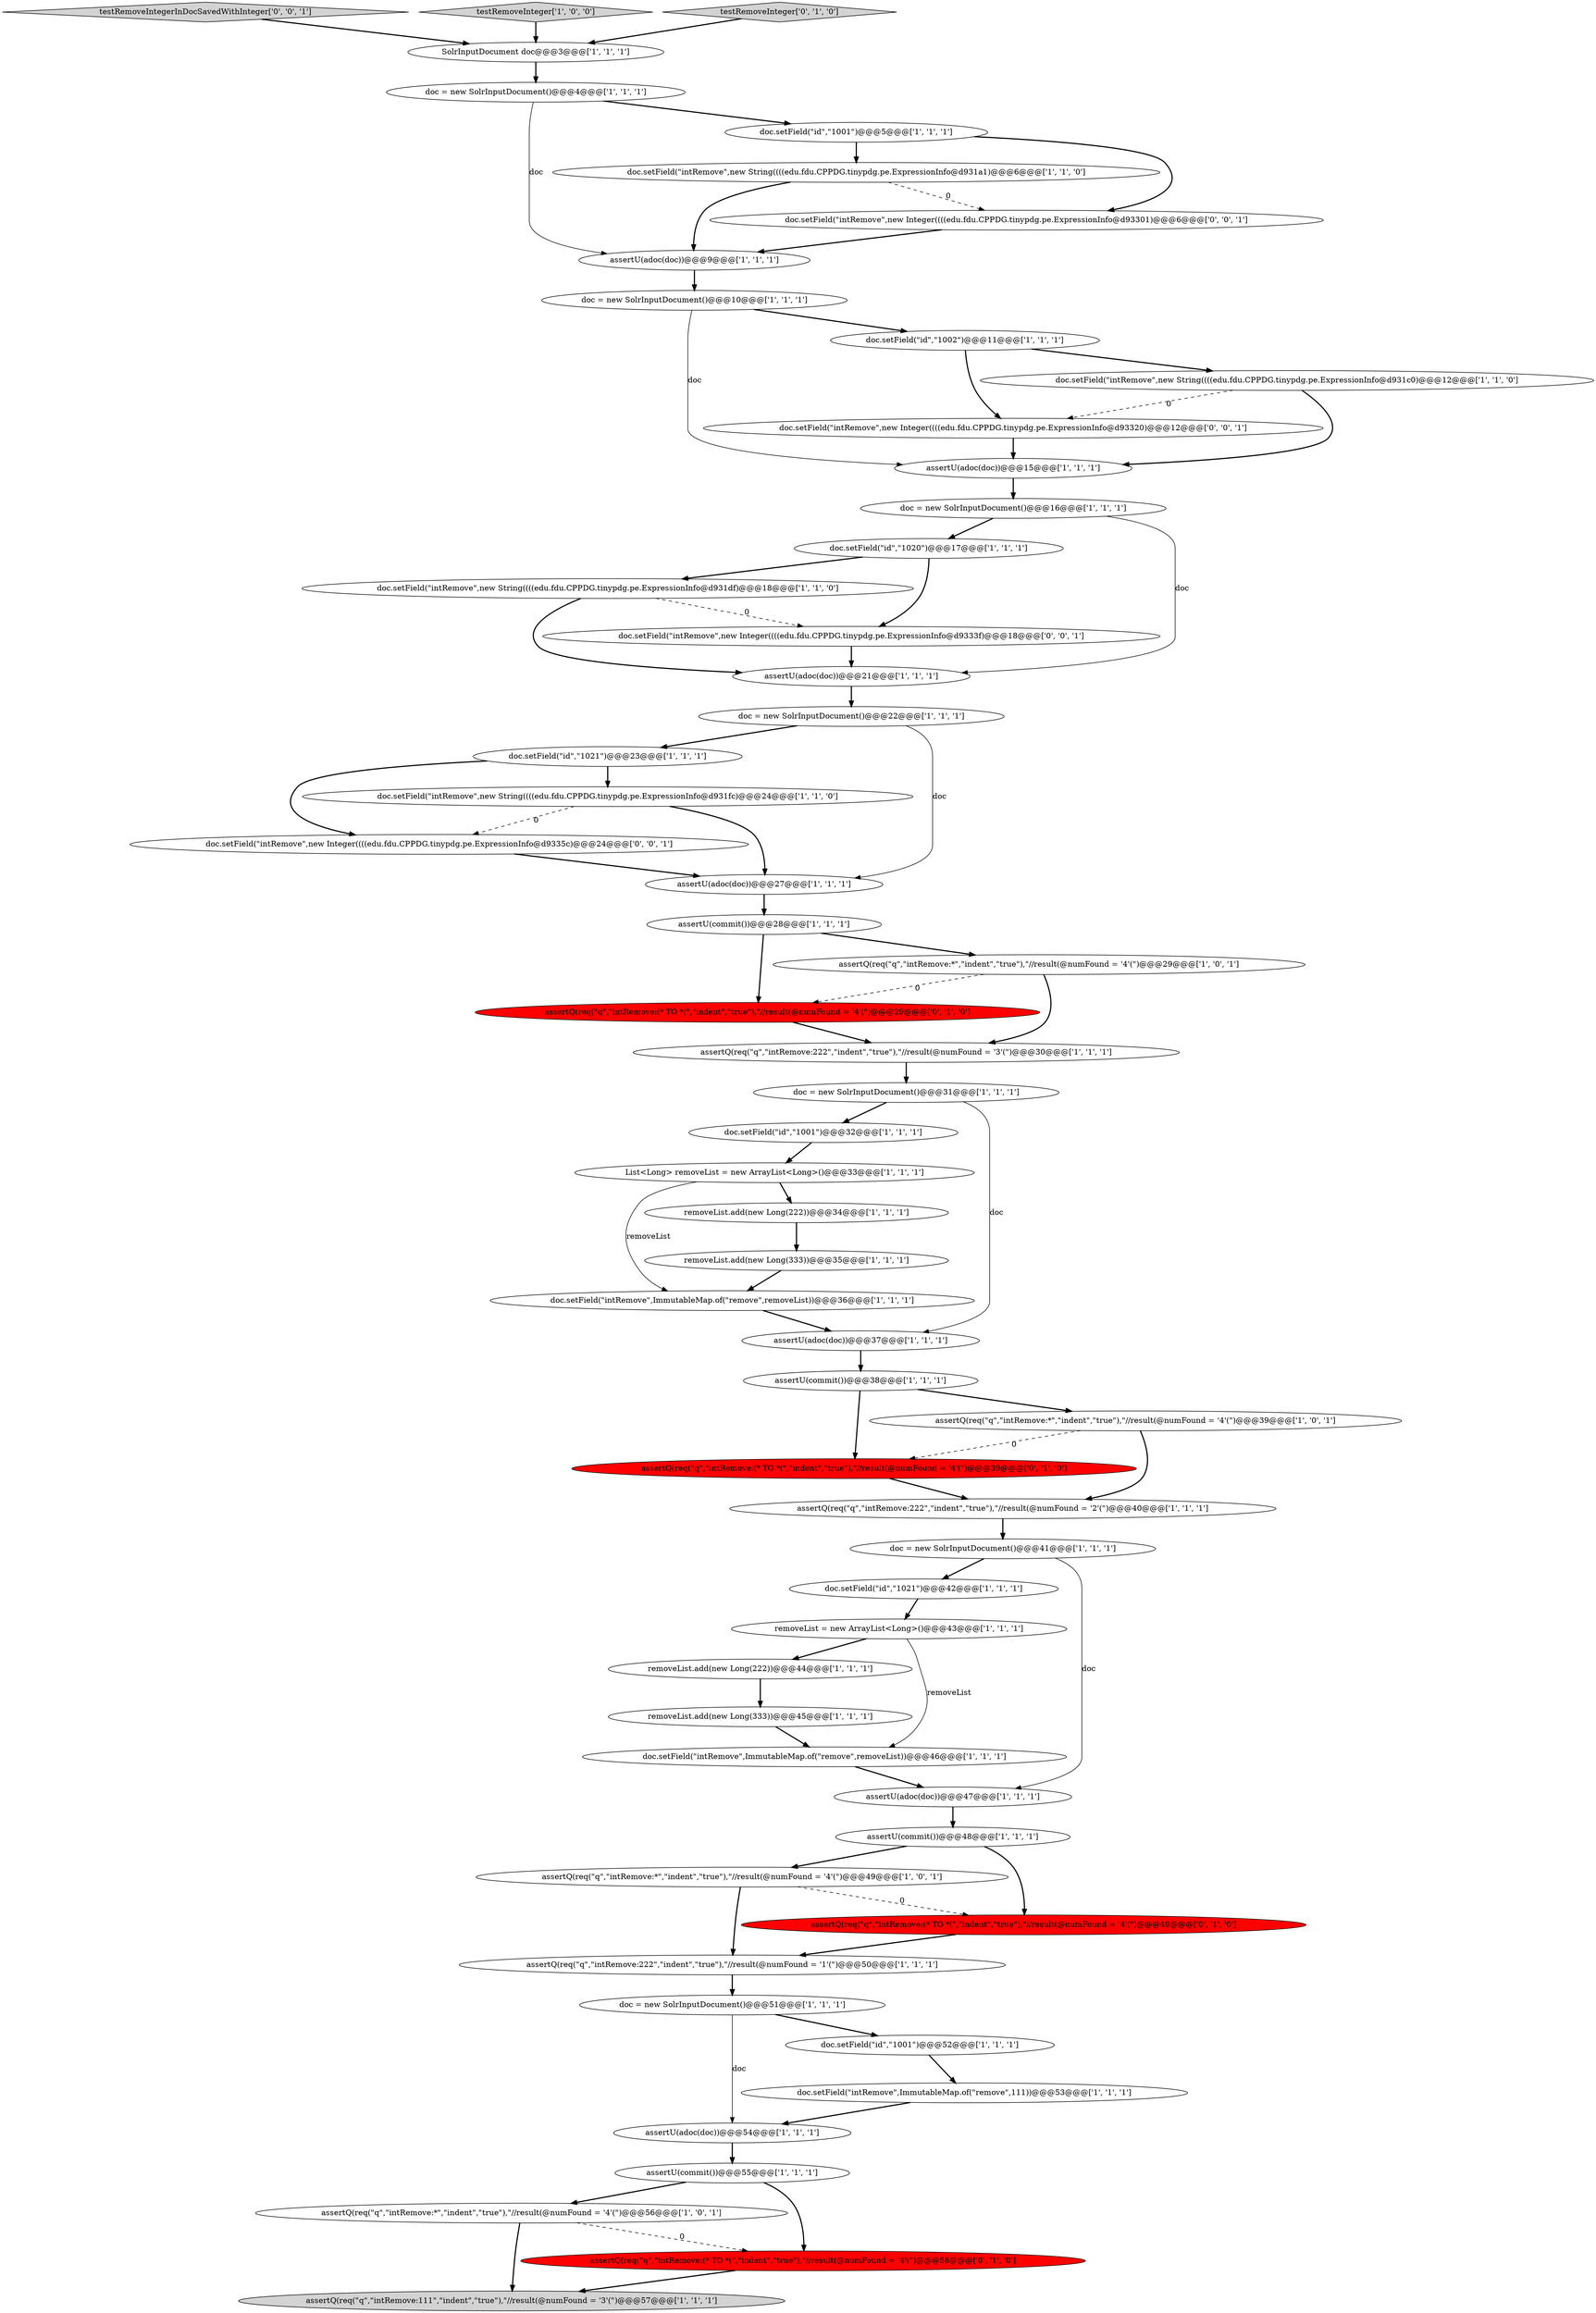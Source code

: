 digraph {
29 [style = filled, label = "removeList.add(new Long(222))@@@34@@@['1', '1', '1']", fillcolor = white, shape = ellipse image = "AAA0AAABBB1BBB"];
24 [style = filled, label = "doc = new SolrInputDocument()@@@16@@@['1', '1', '1']", fillcolor = white, shape = ellipse image = "AAA0AAABBB1BBB"];
16 [style = filled, label = "removeList.add(new Long(333))@@@35@@@['1', '1', '1']", fillcolor = white, shape = ellipse image = "AAA0AAABBB1BBB"];
5 [style = filled, label = "assertQ(req(\"q\",\"intRemove:222\",\"indent\",\"true\"),\"//result(@numFound = '1'(\")@@@50@@@['1', '1', '1']", fillcolor = white, shape = ellipse image = "AAA0AAABBB1BBB"];
13 [style = filled, label = "assertQ(req(\"q\",\"intRemove:222\",\"indent\",\"true\"),\"//result(@numFound = '3'(\")@@@30@@@['1', '1', '1']", fillcolor = white, shape = ellipse image = "AAA0AAABBB1BBB"];
3 [style = filled, label = "assertU(adoc(doc))@@@15@@@['1', '1', '1']", fillcolor = white, shape = ellipse image = "AAA0AAABBB1BBB"];
35 [style = filled, label = "removeList.add(new Long(333))@@@45@@@['1', '1', '1']", fillcolor = white, shape = ellipse image = "AAA0AAABBB1BBB"];
22 [style = filled, label = "assertU(commit())@@@55@@@['1', '1', '1']", fillcolor = white, shape = ellipse image = "AAA0AAABBB1BBB"];
49 [style = filled, label = "assertQ(req(\"q\",\"intRemove:(* TO *(\",\"indent\",\"true\"),\"//result(@numFound = '4'(\")@@@29@@@['0', '1', '0']", fillcolor = red, shape = ellipse image = "AAA1AAABBB2BBB"];
19 [style = filled, label = "assertQ(req(\"q\",\"intRemove:*\",\"indent\",\"true\"),\"//result(@numFound = '4'(\")@@@49@@@['1', '0', '1']", fillcolor = white, shape = ellipse image = "AAA0AAABBB1BBB"];
15 [style = filled, label = "List<Long> removeList = new ArrayList<Long>()@@@33@@@['1', '1', '1']", fillcolor = white, shape = ellipse image = "AAA0AAABBB1BBB"];
36 [style = filled, label = "assertU(adoc(doc))@@@54@@@['1', '1', '1']", fillcolor = white, shape = ellipse image = "AAA0AAABBB1BBB"];
18 [style = filled, label = "assertQ(req(\"q\",\"intRemove:*\",\"indent\",\"true\"),\"//result(@numFound = '4'(\")@@@56@@@['1', '0', '1']", fillcolor = white, shape = ellipse image = "AAA0AAABBB1BBB"];
20 [style = filled, label = "assertU(commit())@@@48@@@['1', '1', '1']", fillcolor = white, shape = ellipse image = "AAA0AAABBB1BBB"];
26 [style = filled, label = "assertU(adoc(doc))@@@9@@@['1', '1', '1']", fillcolor = white, shape = ellipse image = "AAA0AAABBB1BBB"];
37 [style = filled, label = "doc.setField(\"intRemove\",ImmutableMap.of(\"remove\",removeList))@@@36@@@['1', '1', '1']", fillcolor = white, shape = ellipse image = "AAA0AAABBB1BBB"];
8 [style = filled, label = "doc.setField(\"id\",\"1021\")@@@23@@@['1', '1', '1']", fillcolor = white, shape = ellipse image = "AAA0AAABBB1BBB"];
17 [style = filled, label = "doc = new SolrInputDocument()@@@10@@@['1', '1', '1']", fillcolor = white, shape = ellipse image = "AAA0AAABBB1BBB"];
12 [style = filled, label = "doc.setField(\"intRemove\",ImmutableMap.of(\"remove\",111))@@@53@@@['1', '1', '1']", fillcolor = white, shape = ellipse image = "AAA0AAABBB1BBB"];
47 [style = filled, label = "doc.setField(\"id\",\"1002\")@@@11@@@['1', '1', '1']", fillcolor = white, shape = ellipse image = "AAA0AAABBB1BBB"];
10 [style = filled, label = "doc.setField(\"intRemove\",new String((((edu.fdu.CPPDG.tinypdg.pe.ExpressionInfo@d931c0)@@@12@@@['1', '1', '0']", fillcolor = white, shape = ellipse image = "AAA0AAABBB1BBB"];
41 [style = filled, label = "doc.setField(\"intRemove\",new String((((edu.fdu.CPPDG.tinypdg.pe.ExpressionInfo@d931fc)@@@24@@@['1', '1', '0']", fillcolor = white, shape = ellipse image = "AAA0AAABBB1BBB"];
53 [style = filled, label = "testRemoveIntegerInDocSavedWithInteger['0', '0', '1']", fillcolor = lightgray, shape = diamond image = "AAA0AAABBB3BBB"];
46 [style = filled, label = "SolrInputDocument doc@@@3@@@['1', '1', '1']", fillcolor = white, shape = ellipse image = "AAA0AAABBB1BBB"];
48 [style = filled, label = "assertQ(req(\"q\",\"intRemove:(* TO *(\",\"indent\",\"true\"),\"//result(@numFound = '4'(\")@@@39@@@['0', '1', '0']", fillcolor = red, shape = ellipse image = "AAA1AAABBB2BBB"];
7 [style = filled, label = "doc = new SolrInputDocument()@@@41@@@['1', '1', '1']", fillcolor = white, shape = ellipse image = "AAA0AAABBB1BBB"];
23 [style = filled, label = "doc.setField(\"id\",\"1020\")@@@17@@@['1', '1', '1']", fillcolor = white, shape = ellipse image = "AAA0AAABBB1BBB"];
55 [style = filled, label = "doc.setField(\"intRemove\",new Integer((((edu.fdu.CPPDG.tinypdg.pe.ExpressionInfo@d9333f)@@@18@@@['0', '0', '1']", fillcolor = white, shape = ellipse image = "AAA0AAABBB3BBB"];
30 [style = filled, label = "doc.setField(\"intRemove\",ImmutableMap.of(\"remove\",removeList))@@@46@@@['1', '1', '1']", fillcolor = white, shape = ellipse image = "AAA0AAABBB1BBB"];
56 [style = filled, label = "doc.setField(\"intRemove\",new Integer((((edu.fdu.CPPDG.tinypdg.pe.ExpressionInfo@d9335c)@@@24@@@['0', '0', '1']", fillcolor = white, shape = ellipse image = "AAA0AAABBB3BBB"];
42 [style = filled, label = "testRemoveInteger['1', '0', '0']", fillcolor = lightgray, shape = diamond image = "AAA0AAABBB1BBB"];
2 [style = filled, label = "doc = new SolrInputDocument()@@@4@@@['1', '1', '1']", fillcolor = white, shape = ellipse image = "AAA0AAABBB1BBB"];
21 [style = filled, label = "assertU(commit())@@@28@@@['1', '1', '1']", fillcolor = white, shape = ellipse image = "AAA0AAABBB1BBB"];
6 [style = filled, label = "doc.setField(\"id\",\"1001\")@@@5@@@['1', '1', '1']", fillcolor = white, shape = ellipse image = "AAA0AAABBB1BBB"];
57 [style = filled, label = "doc.setField(\"intRemove\",new Integer((((edu.fdu.CPPDG.tinypdg.pe.ExpressionInfo@d93301)@@@6@@@['0', '0', '1']", fillcolor = white, shape = ellipse image = "AAA0AAABBB3BBB"];
1 [style = filled, label = "assertQ(req(\"q\",\"intRemove:111\",\"indent\",\"true\"),\"//result(@numFound = '3'(\")@@@57@@@['1', '1', '1']", fillcolor = lightgray, shape = ellipse image = "AAA0AAABBB1BBB"];
39 [style = filled, label = "doc.setField(\"id\",\"1001\")@@@32@@@['1', '1', '1']", fillcolor = white, shape = ellipse image = "AAA0AAABBB1BBB"];
27 [style = filled, label = "assertU(adoc(doc))@@@21@@@['1', '1', '1']", fillcolor = white, shape = ellipse image = "AAA0AAABBB1BBB"];
38 [style = filled, label = "assertQ(req(\"q\",\"intRemove:*\",\"indent\",\"true\"),\"//result(@numFound = '4'(\")@@@39@@@['1', '0', '1']", fillcolor = white, shape = ellipse image = "AAA0AAABBB1BBB"];
34 [style = filled, label = "removeList.add(new Long(222))@@@44@@@['1', '1', '1']", fillcolor = white, shape = ellipse image = "AAA0AAABBB1BBB"];
0 [style = filled, label = "doc = new SolrInputDocument()@@@31@@@['1', '1', '1']", fillcolor = white, shape = ellipse image = "AAA0AAABBB1BBB"];
9 [style = filled, label = "assertU(adoc(doc))@@@37@@@['1', '1', '1']", fillcolor = white, shape = ellipse image = "AAA0AAABBB1BBB"];
32 [style = filled, label = "doc.setField(\"id\",\"1001\")@@@52@@@['1', '1', '1']", fillcolor = white, shape = ellipse image = "AAA0AAABBB1BBB"];
51 [style = filled, label = "testRemoveInteger['0', '1', '0']", fillcolor = lightgray, shape = diamond image = "AAA0AAABBB2BBB"];
52 [style = filled, label = "assertQ(req(\"q\",\"intRemove:(* TO *(\",\"indent\",\"true\"),\"//result(@numFound = '4'(\")@@@49@@@['0', '1', '0']", fillcolor = red, shape = ellipse image = "AAA1AAABBB2BBB"];
11 [style = filled, label = "doc.setField(\"id\",\"1021\")@@@42@@@['1', '1', '1']", fillcolor = white, shape = ellipse image = "AAA0AAABBB1BBB"];
4 [style = filled, label = "assertU(adoc(doc))@@@27@@@['1', '1', '1']", fillcolor = white, shape = ellipse image = "AAA0AAABBB1BBB"];
40 [style = filled, label = "assertQ(req(\"q\",\"intRemove:222\",\"indent\",\"true\"),\"//result(@numFound = '2'(\")@@@40@@@['1', '1', '1']", fillcolor = white, shape = ellipse image = "AAA0AAABBB1BBB"];
14 [style = filled, label = "assertU(commit())@@@38@@@['1', '1', '1']", fillcolor = white, shape = ellipse image = "AAA0AAABBB1BBB"];
45 [style = filled, label = "assertQ(req(\"q\",\"intRemove:*\",\"indent\",\"true\"),\"//result(@numFound = '4'(\")@@@29@@@['1', '0', '1']", fillcolor = white, shape = ellipse image = "AAA0AAABBB1BBB"];
31 [style = filled, label = "doc.setField(\"intRemove\",new String((((edu.fdu.CPPDG.tinypdg.pe.ExpressionInfo@d931df)@@@18@@@['1', '1', '0']", fillcolor = white, shape = ellipse image = "AAA0AAABBB1BBB"];
25 [style = filled, label = "doc = new SolrInputDocument()@@@22@@@['1', '1', '1']", fillcolor = white, shape = ellipse image = "AAA0AAABBB1BBB"];
28 [style = filled, label = "doc = new SolrInputDocument()@@@51@@@['1', '1', '1']", fillcolor = white, shape = ellipse image = "AAA0AAABBB1BBB"];
43 [style = filled, label = "removeList = new ArrayList<Long>()@@@43@@@['1', '1', '1']", fillcolor = white, shape = ellipse image = "AAA0AAABBB1BBB"];
33 [style = filled, label = "assertU(adoc(doc))@@@47@@@['1', '1', '1']", fillcolor = white, shape = ellipse image = "AAA0AAABBB1BBB"];
54 [style = filled, label = "doc.setField(\"intRemove\",new Integer((((edu.fdu.CPPDG.tinypdg.pe.ExpressionInfo@d93320)@@@12@@@['0', '0', '1']", fillcolor = white, shape = ellipse image = "AAA0AAABBB3BBB"];
44 [style = filled, label = "doc.setField(\"intRemove\",new String((((edu.fdu.CPPDG.tinypdg.pe.ExpressionInfo@d931a1)@@@6@@@['1', '1', '0']", fillcolor = white, shape = ellipse image = "AAA0AAABBB1BBB"];
50 [style = filled, label = "assertQ(req(\"q\",\"intRemove:(* TO *(\",\"indent\",\"true\"),\"//result(@numFound = '4'(\")@@@56@@@['0', '1', '0']", fillcolor = red, shape = ellipse image = "AAA1AAABBB2BBB"];
23->31 [style = bold, label=""];
6->57 [style = bold, label=""];
39->15 [style = bold, label=""];
16->37 [style = bold, label=""];
7->11 [style = bold, label=""];
23->55 [style = bold, label=""];
8->56 [style = bold, label=""];
8->41 [style = bold, label=""];
30->33 [style = bold, label=""];
33->20 [style = bold, label=""];
26->17 [style = bold, label=""];
3->24 [style = bold, label=""];
42->46 [style = bold, label=""];
38->48 [style = dashed, label="0"];
2->6 [style = bold, label=""];
32->12 [style = bold, label=""];
14->48 [style = bold, label=""];
17->47 [style = bold, label=""];
46->2 [style = bold, label=""];
17->3 [style = solid, label="doc"];
57->26 [style = bold, label=""];
15->37 [style = solid, label="removeList"];
22->50 [style = bold, label=""];
12->36 [style = bold, label=""];
4->21 [style = bold, label=""];
41->4 [style = bold, label=""];
24->27 [style = solid, label="doc"];
19->52 [style = dashed, label="0"];
10->3 [style = bold, label=""];
14->38 [style = bold, label=""];
47->10 [style = bold, label=""];
45->13 [style = bold, label=""];
11->43 [style = bold, label=""];
43->30 [style = solid, label="removeList"];
20->52 [style = bold, label=""];
5->28 [style = bold, label=""];
45->49 [style = dashed, label="0"];
6->44 [style = bold, label=""];
51->46 [style = bold, label=""];
48->40 [style = bold, label=""];
28->36 [style = solid, label="doc"];
37->9 [style = bold, label=""];
28->32 [style = bold, label=""];
10->54 [style = dashed, label="0"];
19->5 [style = bold, label=""];
21->45 [style = bold, label=""];
18->50 [style = dashed, label="0"];
53->46 [style = bold, label=""];
31->55 [style = dashed, label="0"];
40->7 [style = bold, label=""];
22->18 [style = bold, label=""];
52->5 [style = bold, label=""];
56->4 [style = bold, label=""];
44->26 [style = bold, label=""];
31->27 [style = bold, label=""];
18->1 [style = bold, label=""];
47->54 [style = bold, label=""];
50->1 [style = bold, label=""];
0->9 [style = solid, label="doc"];
49->13 [style = bold, label=""];
44->57 [style = dashed, label="0"];
55->27 [style = bold, label=""];
9->14 [style = bold, label=""];
21->49 [style = bold, label=""];
25->8 [style = bold, label=""];
2->26 [style = solid, label="doc"];
34->35 [style = bold, label=""];
25->4 [style = solid, label="doc"];
41->56 [style = dashed, label="0"];
20->19 [style = bold, label=""];
38->40 [style = bold, label=""];
54->3 [style = bold, label=""];
43->34 [style = bold, label=""];
35->30 [style = bold, label=""];
29->16 [style = bold, label=""];
27->25 [style = bold, label=""];
15->29 [style = bold, label=""];
7->33 [style = solid, label="doc"];
13->0 [style = bold, label=""];
0->39 [style = bold, label=""];
24->23 [style = bold, label=""];
36->22 [style = bold, label=""];
}

